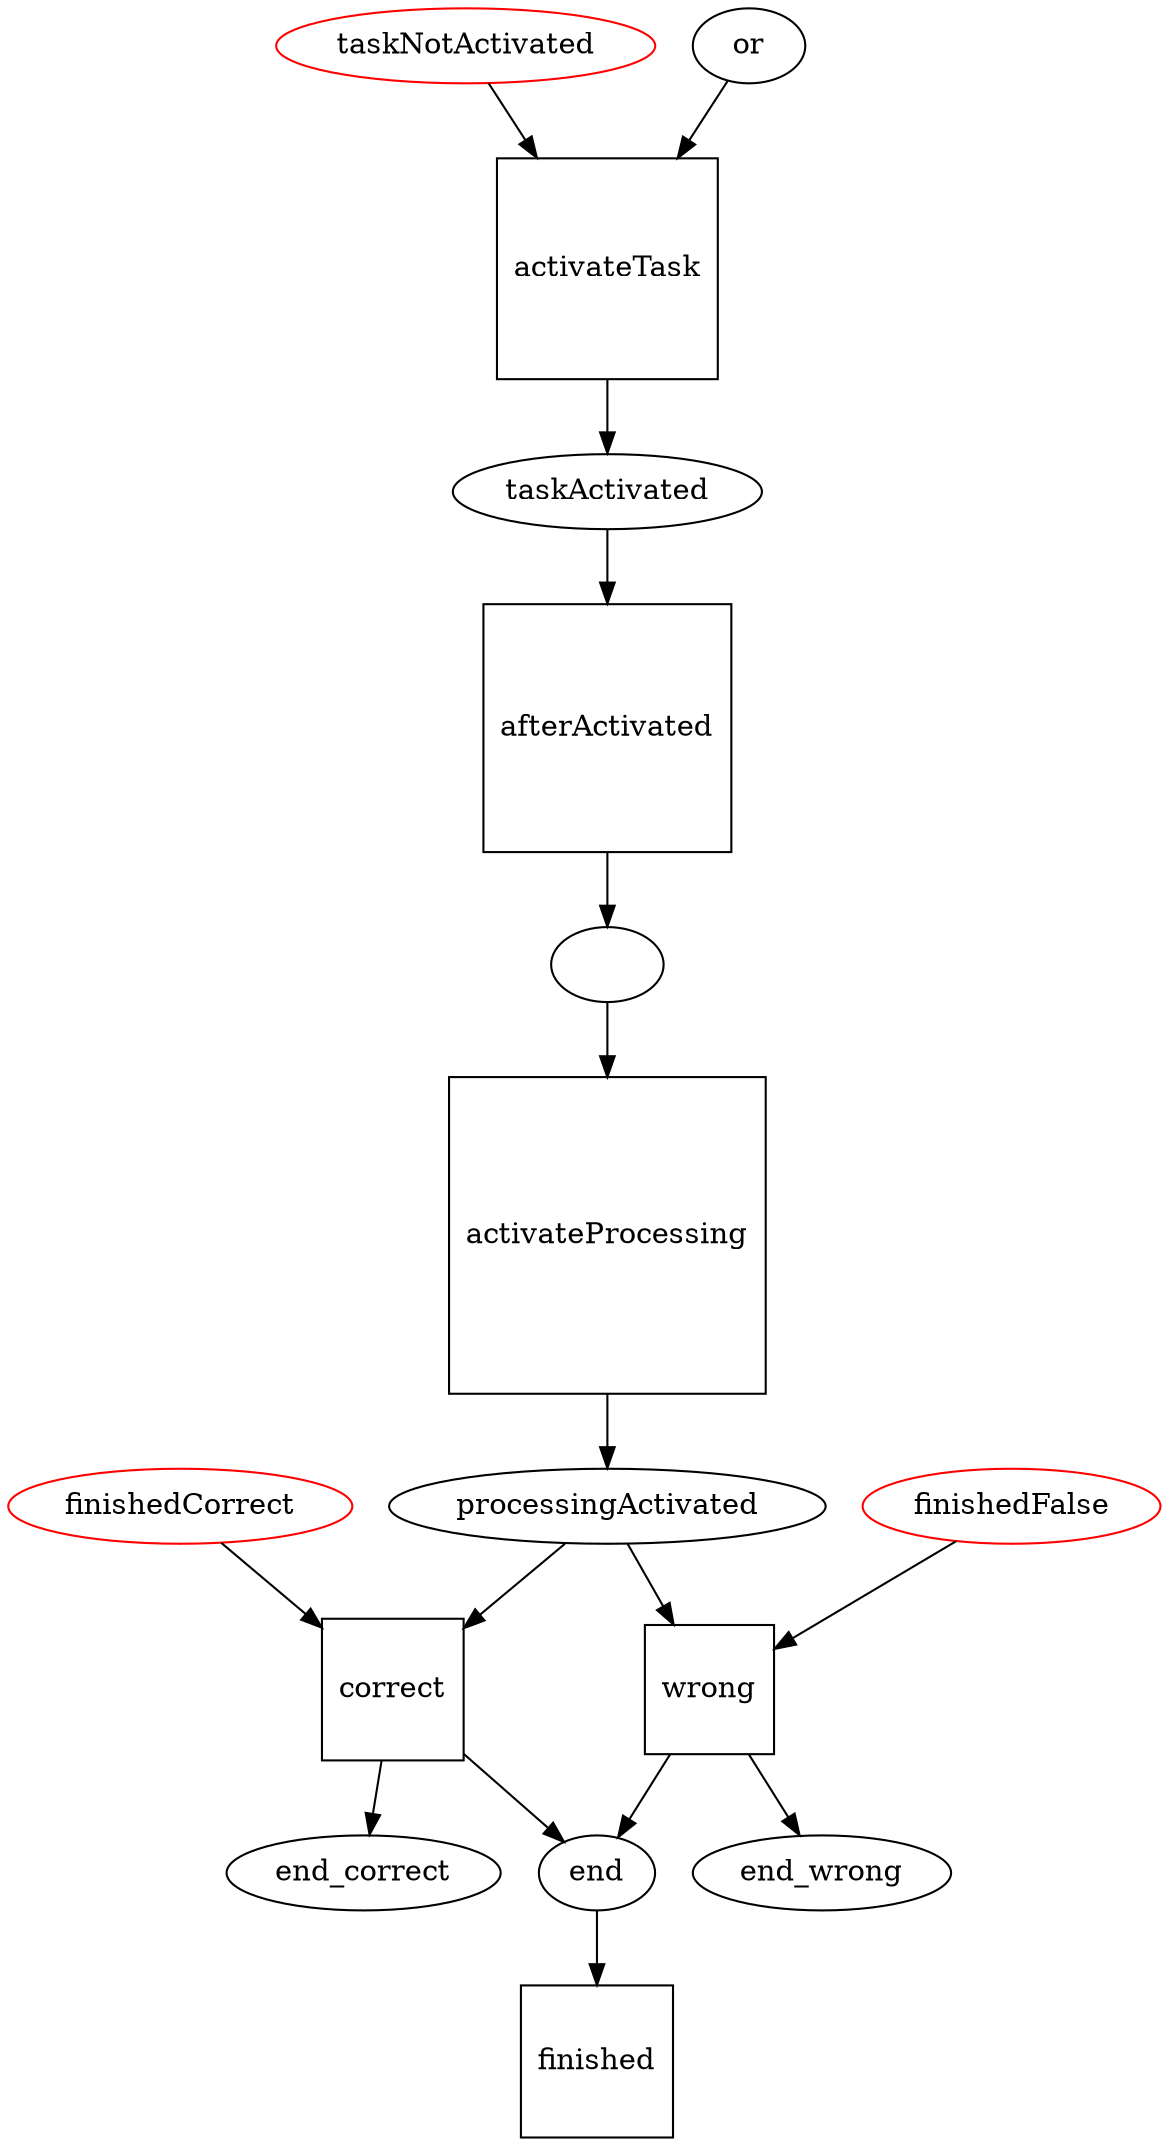 digraph simple {

t_activate_task [shape=square, label="activateTask"]

t_after_active[shape=square, label="afterActivated"]
t_activate_bearbeitung [shape=square, label="activateProcessing"]
t_beendet_f [shape=square, label="wrong"]
t_beendet_c [shape=square, label="correct"]
t_beendet [shape=square, label="finished"]
p_task_not_active [label="taskNotActivated", color=red]
p_task_active [label="taskActivated"]
p_task_bactive [label="processingActivated"]
p_task_end [label="end"]
p_task_endc [label="end_correct"]
p_task_endf [label="end_wrong"]

p_task_endc_input [label="finishedCorrect", color=red]
p_task_endf_input [label="finishedFalse", color=red]
p_or[label="or"]
p_filler[label=""]

p_or->t_activate_task
p_task_not_active->t_activate_task
t_activate_task->p_task_active
p_task_active->t_after_active
t_after_active->p_filler
p_filler->t_activate_bearbeitung
t_activate_bearbeitung->p_task_bactive
p_task_bactive->t_beendet_c
p_task_bactive->t_beendet_f
t_beendet_c->p_task_endc
t_beendet_f->p_task_endf
p_task_endc_input->t_beendet_c
p_task_endf_input->t_beendet_f
t_beendet_c->p_task_end
t_beendet_f->p_task_end
p_task_end->t_beendet


}